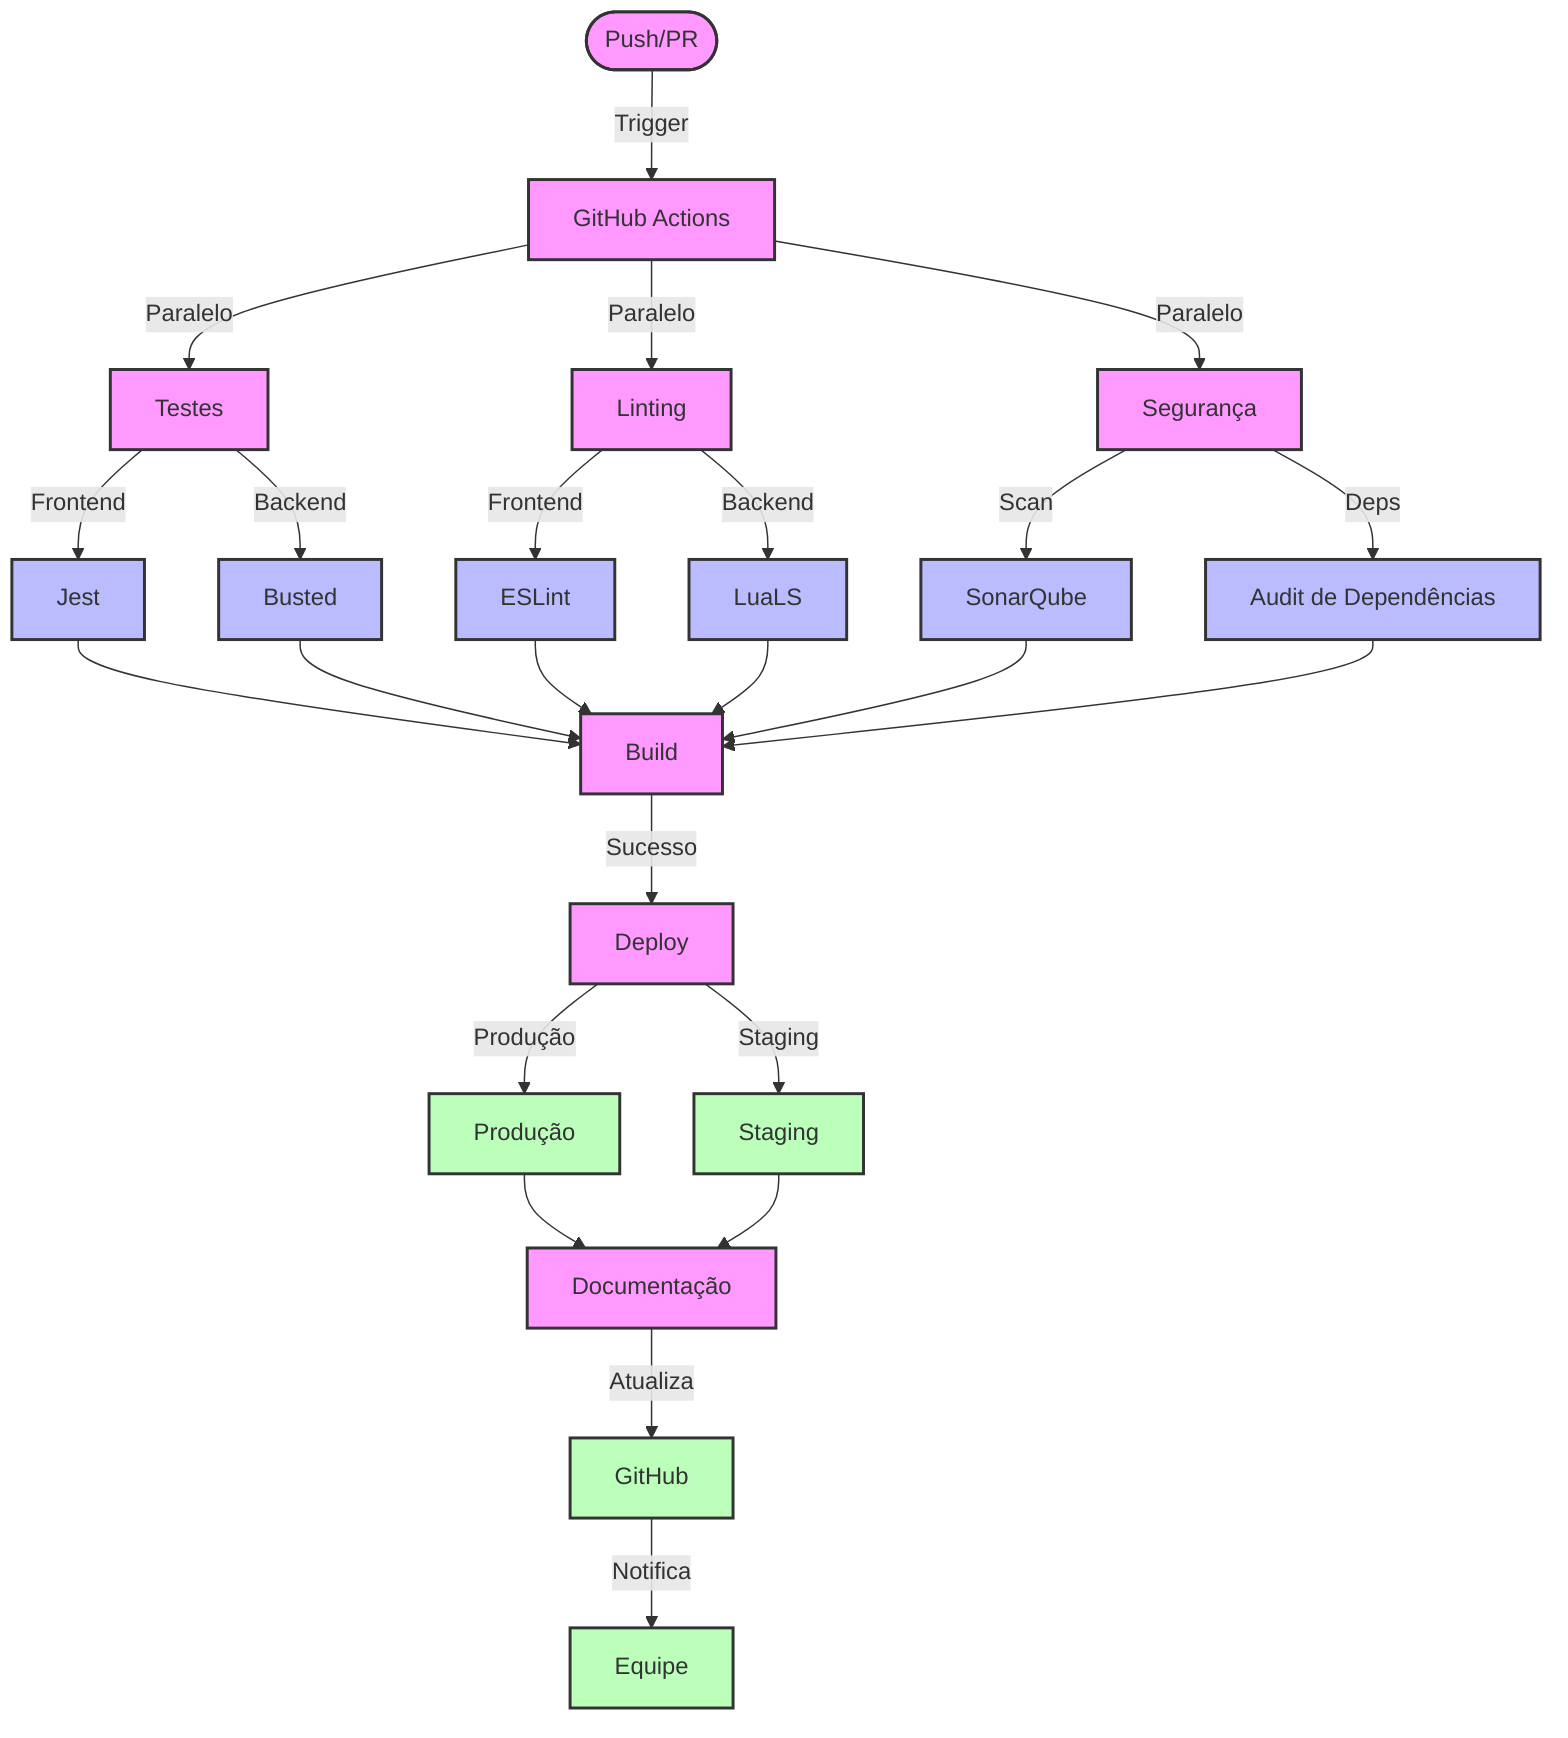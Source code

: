 flowchart TD
    %% Início do CI/CD
    Start([Push/PR]) --> |Trigger| CI[GitHub Actions]
    
    %% Jobs do CI
    CI --> |Paralelo| Test[Testes]
    CI --> |Paralelo| Lint[Linting]
    CI --> |Paralelo| Security[Segurança]
    
    %% Testes
    Test --> |Frontend| Jest[Jest]
    Test --> |Backend| Busted[Busted]
    
    %% Linting
    Lint --> |Frontend| ESLint[ESLint]
    Lint --> |Backend| LuaLS[LuaLS]
    
    %% Segurança
    Security --> |Scan| SonarQube[SonarQube]
    Security --> |Deps| Audit[Audit de Dependências]
    
    %% Build
    Jest --> Build[Build]
    Busted --> Build
    ESLint --> Build
    LuaLS --> Build
    SonarQube --> Build
    Audit --> Build
    
    %% Deploy
    Build --> |Sucesso| Deploy[Deploy]
    Deploy --> |Produção| Prod[Produção]
    Deploy --> |Staging| Staging[Staging]
    
    %% Documentação
    Prod --> Docs[Documentação]
    Staging --> Docs
    
    %% Feedback
    Docs --> |Atualiza| GitHub[GitHub]
    GitHub --> |Notifica| Team[Equipe]
    
    %% Estilos
    classDef job fill:#f9f,stroke:#333,stroke-width:2px
    classDef tool fill:#bbf,stroke:#333,stroke-width:2px
    classDef env fill:#bfb,stroke:#333,stroke-width:2px
    
    class Start,CI,Test,Lint,Security,Build,Deploy,Docs job
    class Jest,Busted,ESLint,LuaLS,SonarQube,Audit tool
    class Prod,Staging,GitHub,Team env